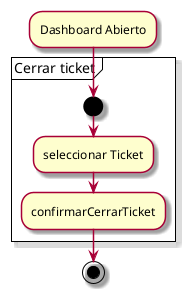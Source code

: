 @startuml

skin rose
:Dashboard Abierto;
partition "Cerrar ticket" {
  start
  :seleccionar Ticket;
  :confirmarCerrarTicket;
 
}
stop

@enduml